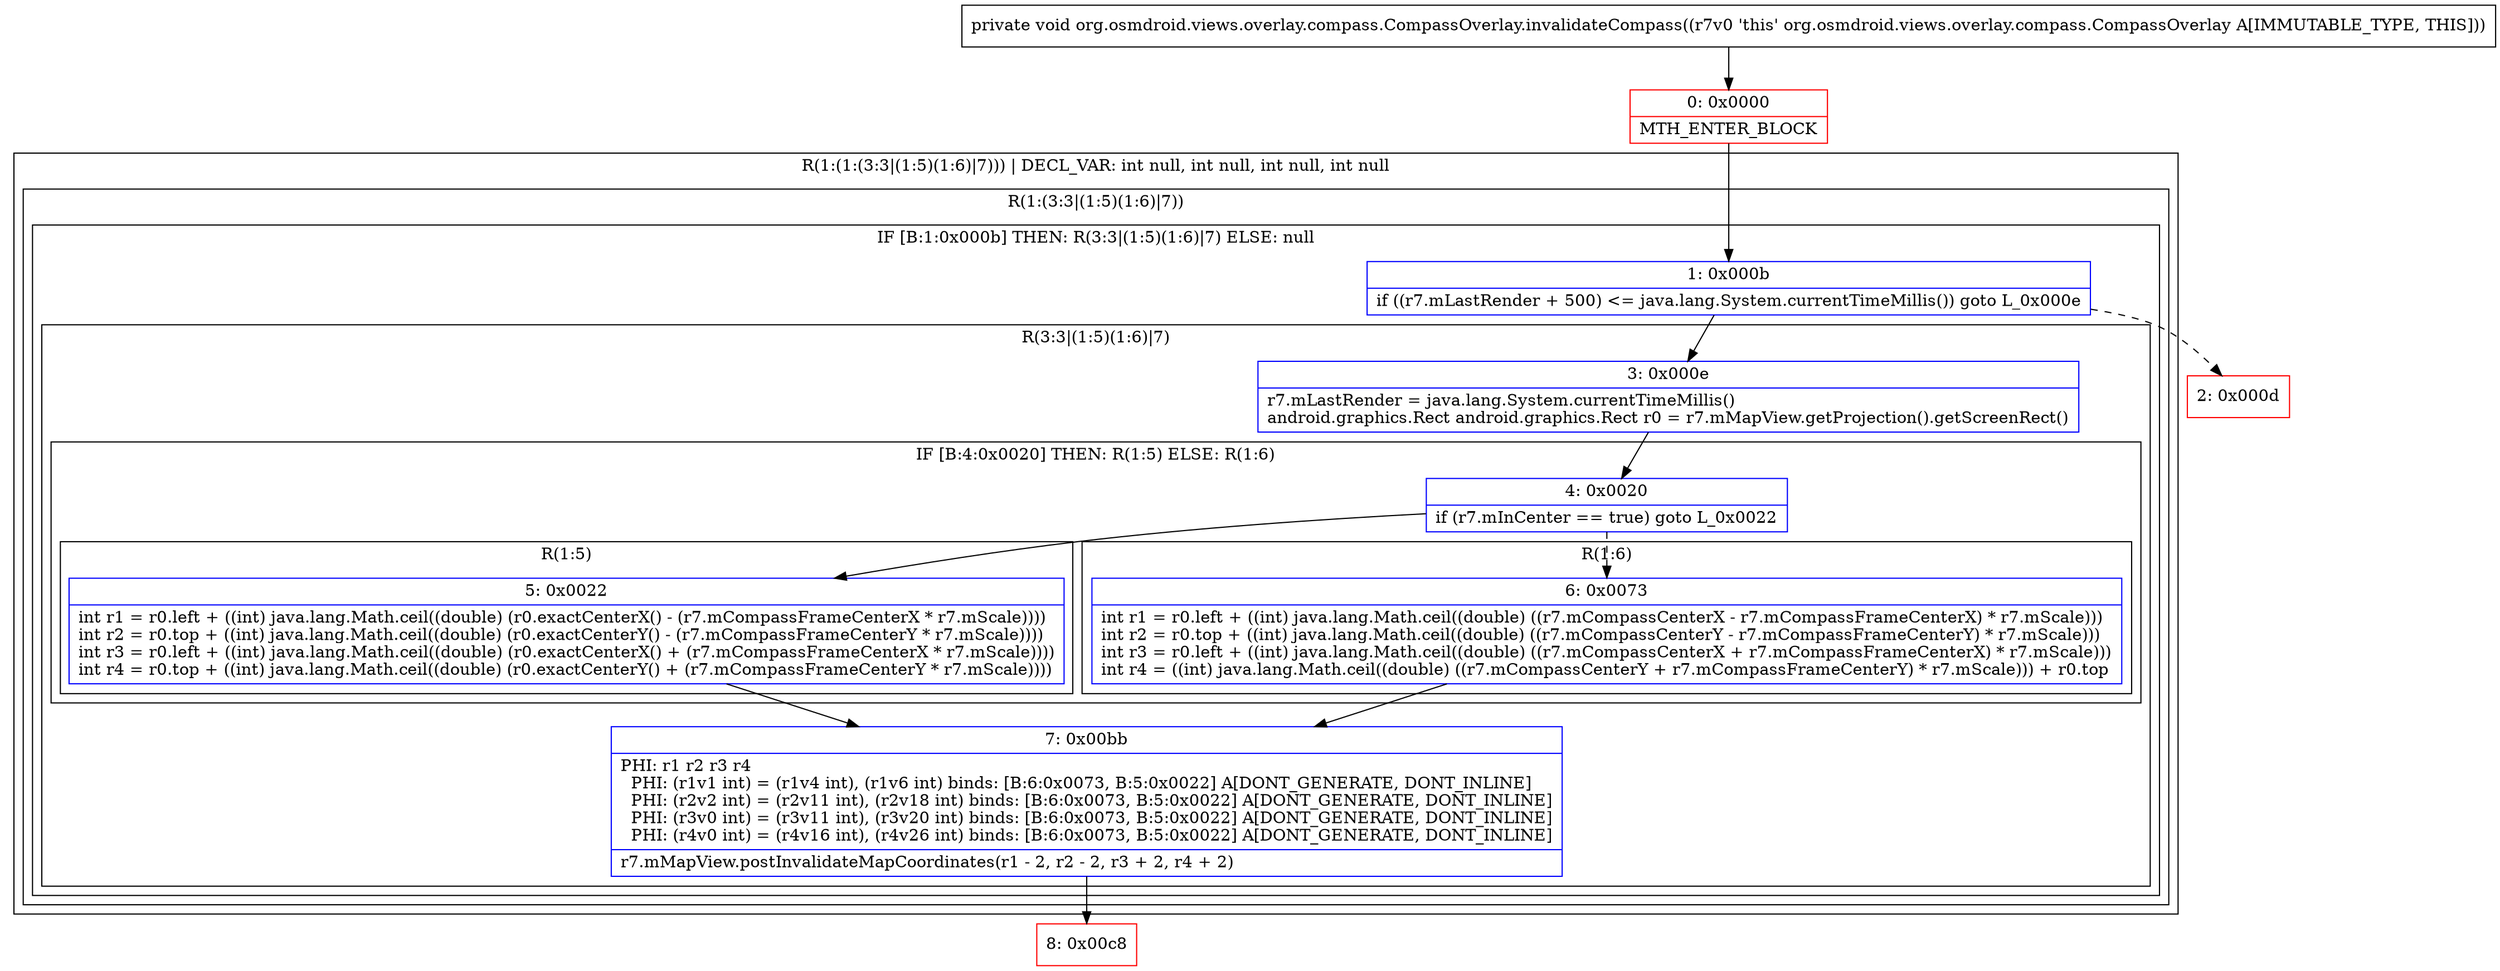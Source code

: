 digraph "CFG fororg.osmdroid.views.overlay.compass.CompassOverlay.invalidateCompass()V" {
subgraph cluster_Region_955924944 {
label = "R(1:(1:(3:3|(1:5)(1:6)|7))) | DECL_VAR: int null, int null, int null, int null\l";
node [shape=record,color=blue];
subgraph cluster_Region_1024205741 {
label = "R(1:(3:3|(1:5)(1:6)|7))";
node [shape=record,color=blue];
subgraph cluster_IfRegion_203260633 {
label = "IF [B:1:0x000b] THEN: R(3:3|(1:5)(1:6)|7) ELSE: null";
node [shape=record,color=blue];
Node_1 [shape=record,label="{1\:\ 0x000b|if ((r7.mLastRender + 500) \<= java.lang.System.currentTimeMillis()) goto L_0x000e\l}"];
subgraph cluster_Region_1336174333 {
label = "R(3:3|(1:5)(1:6)|7)";
node [shape=record,color=blue];
Node_3 [shape=record,label="{3\:\ 0x000e|r7.mLastRender = java.lang.System.currentTimeMillis()\landroid.graphics.Rect android.graphics.Rect r0 = r7.mMapView.getProjection().getScreenRect()\l}"];
subgraph cluster_IfRegion_1651904970 {
label = "IF [B:4:0x0020] THEN: R(1:5) ELSE: R(1:6)";
node [shape=record,color=blue];
Node_4 [shape=record,label="{4\:\ 0x0020|if (r7.mInCenter == true) goto L_0x0022\l}"];
subgraph cluster_Region_397384836 {
label = "R(1:5)";
node [shape=record,color=blue];
Node_5 [shape=record,label="{5\:\ 0x0022|int r1 = r0.left + ((int) java.lang.Math.ceil((double) (r0.exactCenterX() \- (r7.mCompassFrameCenterX * r7.mScale))))\lint r2 = r0.top + ((int) java.lang.Math.ceil((double) (r0.exactCenterY() \- (r7.mCompassFrameCenterY * r7.mScale))))\lint r3 = r0.left + ((int) java.lang.Math.ceil((double) (r0.exactCenterX() + (r7.mCompassFrameCenterX * r7.mScale))))\lint r4 = r0.top + ((int) java.lang.Math.ceil((double) (r0.exactCenterY() + (r7.mCompassFrameCenterY * r7.mScale))))\l}"];
}
subgraph cluster_Region_525553458 {
label = "R(1:6)";
node [shape=record,color=blue];
Node_6 [shape=record,label="{6\:\ 0x0073|int r1 = r0.left + ((int) java.lang.Math.ceil((double) ((r7.mCompassCenterX \- r7.mCompassFrameCenterX) * r7.mScale)))\lint r2 = r0.top + ((int) java.lang.Math.ceil((double) ((r7.mCompassCenterY \- r7.mCompassFrameCenterY) * r7.mScale)))\lint r3 = r0.left + ((int) java.lang.Math.ceil((double) ((r7.mCompassCenterX + r7.mCompassFrameCenterX) * r7.mScale)))\lint r4 = ((int) java.lang.Math.ceil((double) ((r7.mCompassCenterY + r7.mCompassFrameCenterY) * r7.mScale))) + r0.top\l}"];
}
}
Node_7 [shape=record,label="{7\:\ 0x00bb|PHI: r1 r2 r3 r4 \l  PHI: (r1v1 int) = (r1v4 int), (r1v6 int) binds: [B:6:0x0073, B:5:0x0022] A[DONT_GENERATE, DONT_INLINE]\l  PHI: (r2v2 int) = (r2v11 int), (r2v18 int) binds: [B:6:0x0073, B:5:0x0022] A[DONT_GENERATE, DONT_INLINE]\l  PHI: (r3v0 int) = (r3v11 int), (r3v20 int) binds: [B:6:0x0073, B:5:0x0022] A[DONT_GENERATE, DONT_INLINE]\l  PHI: (r4v0 int) = (r4v16 int), (r4v26 int) binds: [B:6:0x0073, B:5:0x0022] A[DONT_GENERATE, DONT_INLINE]\l|r7.mMapView.postInvalidateMapCoordinates(r1 \- 2, r2 \- 2, r3 + 2, r4 + 2)\l}"];
}
}
}
}
Node_0 [shape=record,color=red,label="{0\:\ 0x0000|MTH_ENTER_BLOCK\l}"];
Node_2 [shape=record,color=red,label="{2\:\ 0x000d}"];
Node_8 [shape=record,color=red,label="{8\:\ 0x00c8}"];
MethodNode[shape=record,label="{private void org.osmdroid.views.overlay.compass.CompassOverlay.invalidateCompass((r7v0 'this' org.osmdroid.views.overlay.compass.CompassOverlay A[IMMUTABLE_TYPE, THIS])) }"];
MethodNode -> Node_0;
Node_1 -> Node_2[style=dashed];
Node_1 -> Node_3;
Node_3 -> Node_4;
Node_4 -> Node_5;
Node_4 -> Node_6[style=dashed];
Node_5 -> Node_7;
Node_6 -> Node_7;
Node_7 -> Node_8;
Node_0 -> Node_1;
}

